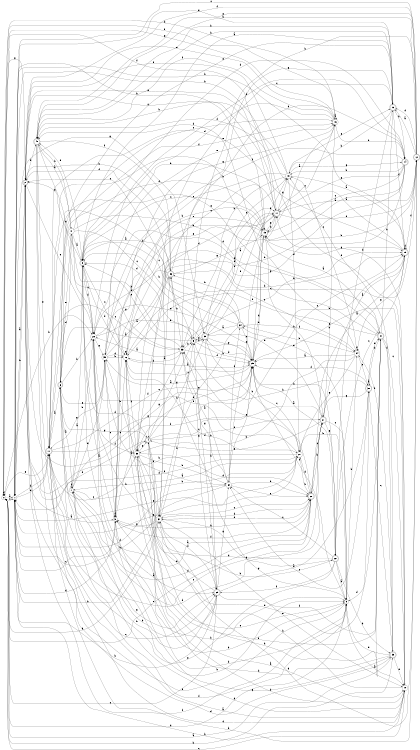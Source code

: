digraph n34_7 {
__start0 [label="" shape="none"];

rankdir=LR;
size="8,5";

s0 [style="filled", color="black", fillcolor="white" shape="circle", label="0"];
s1 [style="filled", color="black", fillcolor="white" shape="circle", label="1"];
s2 [style="rounded,filled", color="black", fillcolor="white" shape="doublecircle", label="2"];
s3 [style="filled", color="black", fillcolor="white" shape="circle", label="3"];
s4 [style="rounded,filled", color="black", fillcolor="white" shape="doublecircle", label="4"];
s5 [style="rounded,filled", color="black", fillcolor="white" shape="doublecircle", label="5"];
s6 [style="rounded,filled", color="black", fillcolor="white" shape="doublecircle", label="6"];
s7 [style="filled", color="black", fillcolor="white" shape="circle", label="7"];
s8 [style="rounded,filled", color="black", fillcolor="white" shape="doublecircle", label="8"];
s9 [style="filled", color="black", fillcolor="white" shape="circle", label="9"];
s10 [style="filled", color="black", fillcolor="white" shape="circle", label="10"];
s11 [style="rounded,filled", color="black", fillcolor="white" shape="doublecircle", label="11"];
s12 [style="rounded,filled", color="black", fillcolor="white" shape="doublecircle", label="12"];
s13 [style="rounded,filled", color="black", fillcolor="white" shape="doublecircle", label="13"];
s14 [style="rounded,filled", color="black", fillcolor="white" shape="doublecircle", label="14"];
s15 [style="rounded,filled", color="black", fillcolor="white" shape="doublecircle", label="15"];
s16 [style="filled", color="black", fillcolor="white" shape="circle", label="16"];
s17 [style="rounded,filled", color="black", fillcolor="white" shape="doublecircle", label="17"];
s18 [style="filled", color="black", fillcolor="white" shape="circle", label="18"];
s19 [style="rounded,filled", color="black", fillcolor="white" shape="doublecircle", label="19"];
s20 [style="rounded,filled", color="black", fillcolor="white" shape="doublecircle", label="20"];
s21 [style="rounded,filled", color="black", fillcolor="white" shape="doublecircle", label="21"];
s22 [style="rounded,filled", color="black", fillcolor="white" shape="doublecircle", label="22"];
s23 [style="rounded,filled", color="black", fillcolor="white" shape="doublecircle", label="23"];
s24 [style="filled", color="black", fillcolor="white" shape="circle", label="24"];
s25 [style="rounded,filled", color="black", fillcolor="white" shape="doublecircle", label="25"];
s26 [style="filled", color="black", fillcolor="white" shape="circle", label="26"];
s27 [style="filled", color="black", fillcolor="white" shape="circle", label="27"];
s28 [style="filled", color="black", fillcolor="white" shape="circle", label="28"];
s29 [style="rounded,filled", color="black", fillcolor="white" shape="doublecircle", label="29"];
s30 [style="rounded,filled", color="black", fillcolor="white" shape="doublecircle", label="30"];
s31 [style="rounded,filled", color="black", fillcolor="white" shape="doublecircle", label="31"];
s32 [style="filled", color="black", fillcolor="white" shape="circle", label="32"];
s33 [style="filled", color="black", fillcolor="white" shape="circle", label="33"];
s34 [style="rounded,filled", color="black", fillcolor="white" shape="doublecircle", label="34"];
s35 [style="rounded,filled", color="black", fillcolor="white" shape="doublecircle", label="35"];
s36 [style="rounded,filled", color="black", fillcolor="white" shape="doublecircle", label="36"];
s37 [style="filled", color="black", fillcolor="white" shape="circle", label="37"];
s38 [style="filled", color="black", fillcolor="white" shape="circle", label="38"];
s39 [style="filled", color="black", fillcolor="white" shape="circle", label="39"];
s40 [style="rounded,filled", color="black", fillcolor="white" shape="doublecircle", label="40"];
s41 [style="filled", color="black", fillcolor="white" shape="circle", label="41"];
s0 -> s1 [label="a"];
s0 -> s23 [label="b"];
s0 -> s1 [label="c"];
s0 -> s0 [label="d"];
s0 -> s11 [label="e"];
s0 -> s16 [label="f"];
s0 -> s37 [label="g"];
s0 -> s28 [label="h"];
s1 -> s2 [label="a"];
s1 -> s10 [label="b"];
s1 -> s3 [label="c"];
s1 -> s11 [label="d"];
s1 -> s13 [label="e"];
s1 -> s11 [label="f"];
s1 -> s35 [label="g"];
s1 -> s15 [label="h"];
s2 -> s3 [label="a"];
s2 -> s40 [label="b"];
s2 -> s17 [label="c"];
s2 -> s27 [label="d"];
s2 -> s28 [label="e"];
s2 -> s9 [label="f"];
s2 -> s0 [label="g"];
s2 -> s1 [label="h"];
s3 -> s4 [label="a"];
s3 -> s9 [label="b"];
s3 -> s26 [label="c"];
s3 -> s1 [label="d"];
s3 -> s17 [label="e"];
s3 -> s3 [label="f"];
s3 -> s16 [label="g"];
s3 -> s20 [label="h"];
s4 -> s5 [label="a"];
s4 -> s22 [label="b"];
s4 -> s25 [label="c"];
s4 -> s1 [label="d"];
s4 -> s21 [label="e"];
s4 -> s37 [label="f"];
s4 -> s6 [label="g"];
s4 -> s35 [label="h"];
s5 -> s6 [label="a"];
s5 -> s25 [label="b"];
s5 -> s2 [label="c"];
s5 -> s8 [label="d"];
s5 -> s17 [label="e"];
s5 -> s17 [label="f"];
s5 -> s35 [label="g"];
s5 -> s37 [label="h"];
s6 -> s7 [label="a"];
s6 -> s29 [label="b"];
s6 -> s16 [label="c"];
s6 -> s41 [label="d"];
s6 -> s39 [label="e"];
s6 -> s9 [label="f"];
s6 -> s29 [label="g"];
s6 -> s28 [label="h"];
s7 -> s8 [label="a"];
s7 -> s27 [label="b"];
s7 -> s21 [label="c"];
s7 -> s20 [label="d"];
s7 -> s39 [label="e"];
s7 -> s7 [label="f"];
s7 -> s25 [label="g"];
s7 -> s28 [label="h"];
s8 -> s3 [label="a"];
s8 -> s9 [label="b"];
s8 -> s26 [label="c"];
s8 -> s4 [label="d"];
s8 -> s40 [label="e"];
s8 -> s28 [label="f"];
s8 -> s2 [label="g"];
s8 -> s15 [label="h"];
s9 -> s10 [label="a"];
s9 -> s3 [label="b"];
s9 -> s25 [label="c"];
s9 -> s0 [label="d"];
s9 -> s34 [label="e"];
s9 -> s2 [label="f"];
s9 -> s36 [label="g"];
s9 -> s24 [label="h"];
s10 -> s11 [label="a"];
s10 -> s38 [label="b"];
s10 -> s0 [label="c"];
s10 -> s7 [label="d"];
s10 -> s25 [label="e"];
s10 -> s40 [label="f"];
s10 -> s17 [label="g"];
s10 -> s37 [label="h"];
s11 -> s6 [label="a"];
s11 -> s12 [label="b"];
s11 -> s38 [label="c"];
s11 -> s10 [label="d"];
s11 -> s31 [label="e"];
s11 -> s25 [label="f"];
s11 -> s25 [label="g"];
s11 -> s19 [label="h"];
s12 -> s13 [label="a"];
s12 -> s5 [label="b"];
s12 -> s1 [label="c"];
s12 -> s13 [label="d"];
s12 -> s40 [label="e"];
s12 -> s2 [label="f"];
s12 -> s37 [label="g"];
s12 -> s40 [label="h"];
s13 -> s8 [label="a"];
s13 -> s14 [label="b"];
s13 -> s37 [label="c"];
s13 -> s22 [label="d"];
s13 -> s6 [label="e"];
s13 -> s19 [label="f"];
s13 -> s33 [label="g"];
s13 -> s18 [label="h"];
s14 -> s15 [label="a"];
s14 -> s18 [label="b"];
s14 -> s15 [label="c"];
s14 -> s8 [label="d"];
s14 -> s17 [label="e"];
s14 -> s39 [label="f"];
s14 -> s38 [label="g"];
s14 -> s26 [label="h"];
s15 -> s16 [label="a"];
s15 -> s12 [label="b"];
s15 -> s8 [label="c"];
s15 -> s38 [label="d"];
s15 -> s32 [label="e"];
s15 -> s6 [label="f"];
s15 -> s17 [label="g"];
s15 -> s25 [label="h"];
s16 -> s16 [label="a"];
s16 -> s14 [label="b"];
s16 -> s17 [label="c"];
s16 -> s8 [label="d"];
s16 -> s2 [label="e"];
s16 -> s40 [label="f"];
s16 -> s0 [label="g"];
s16 -> s0 [label="h"];
s17 -> s12 [label="a"];
s17 -> s3 [label="b"];
s17 -> s4 [label="c"];
s17 -> s12 [label="d"];
s17 -> s2 [label="e"];
s17 -> s0 [label="f"];
s17 -> s18 [label="g"];
s17 -> s15 [label="h"];
s18 -> s19 [label="a"];
s18 -> s33 [label="b"];
s18 -> s39 [label="c"];
s18 -> s27 [label="d"];
s18 -> s13 [label="e"];
s18 -> s2 [label="f"];
s18 -> s14 [label="g"];
s18 -> s40 [label="h"];
s19 -> s20 [label="a"];
s19 -> s1 [label="b"];
s19 -> s22 [label="c"];
s19 -> s19 [label="d"];
s19 -> s11 [label="e"];
s19 -> s12 [label="f"];
s19 -> s24 [label="g"];
s19 -> s1 [label="h"];
s20 -> s7 [label="a"];
s20 -> s21 [label="b"];
s20 -> s21 [label="c"];
s20 -> s37 [label="d"];
s20 -> s0 [label="e"];
s20 -> s3 [label="f"];
s20 -> s33 [label="g"];
s20 -> s27 [label="h"];
s21 -> s19 [label="a"];
s21 -> s16 [label="b"];
s21 -> s9 [label="c"];
s21 -> s11 [label="d"];
s21 -> s4 [label="e"];
s21 -> s2 [label="f"];
s21 -> s22 [label="g"];
s21 -> s15 [label="h"];
s22 -> s9 [label="a"];
s22 -> s23 [label="b"];
s22 -> s32 [label="c"];
s22 -> s26 [label="d"];
s22 -> s11 [label="e"];
s22 -> s29 [label="f"];
s22 -> s37 [label="g"];
s22 -> s25 [label="h"];
s23 -> s0 [label="a"];
s23 -> s24 [label="b"];
s23 -> s30 [label="c"];
s23 -> s9 [label="d"];
s23 -> s10 [label="e"];
s23 -> s18 [label="f"];
s23 -> s3 [label="g"];
s23 -> s26 [label="h"];
s24 -> s25 [label="a"];
s24 -> s34 [label="b"];
s24 -> s18 [label="c"];
s24 -> s40 [label="d"];
s24 -> s30 [label="e"];
s24 -> s24 [label="f"];
s24 -> s27 [label="g"];
s24 -> s38 [label="h"];
s25 -> s22 [label="a"];
s25 -> s19 [label="b"];
s25 -> s26 [label="c"];
s25 -> s35 [label="d"];
s25 -> s38 [label="e"];
s25 -> s18 [label="f"];
s25 -> s39 [label="g"];
s25 -> s15 [label="h"];
s26 -> s25 [label="a"];
s26 -> s27 [label="b"];
s26 -> s12 [label="c"];
s26 -> s8 [label="d"];
s26 -> s15 [label="e"];
s26 -> s38 [label="f"];
s26 -> s26 [label="g"];
s26 -> s19 [label="h"];
s27 -> s7 [label="a"];
s27 -> s2 [label="b"];
s27 -> s25 [label="c"];
s27 -> s20 [label="d"];
s27 -> s1 [label="e"];
s27 -> s28 [label="f"];
s27 -> s1 [label="g"];
s27 -> s9 [label="h"];
s28 -> s29 [label="a"];
s28 -> s9 [label="b"];
s28 -> s8 [label="c"];
s28 -> s14 [label="d"];
s28 -> s25 [label="e"];
s28 -> s38 [label="f"];
s28 -> s39 [label="g"];
s28 -> s25 [label="h"];
s29 -> s30 [label="a"];
s29 -> s7 [label="b"];
s29 -> s0 [label="c"];
s29 -> s5 [label="d"];
s29 -> s38 [label="e"];
s29 -> s31 [label="f"];
s29 -> s32 [label="g"];
s29 -> s1 [label="h"];
s30 -> s30 [label="a"];
s30 -> s31 [label="b"];
s30 -> s32 [label="c"];
s30 -> s9 [label="d"];
s30 -> s31 [label="e"];
s30 -> s25 [label="f"];
s30 -> s21 [label="g"];
s30 -> s5 [label="h"];
s31 -> s15 [label="a"];
s31 -> s13 [label="b"];
s31 -> s10 [label="c"];
s31 -> s4 [label="d"];
s31 -> s26 [label="e"];
s31 -> s23 [label="f"];
s31 -> s28 [label="g"];
s31 -> s4 [label="h"];
s32 -> s33 [label="a"];
s32 -> s20 [label="b"];
s32 -> s19 [label="c"];
s32 -> s34 [label="d"];
s32 -> s20 [label="e"];
s32 -> s1 [label="f"];
s32 -> s33 [label="g"];
s32 -> s1 [label="h"];
s33 -> s28 [label="a"];
s33 -> s19 [label="b"];
s33 -> s11 [label="c"];
s33 -> s26 [label="d"];
s33 -> s8 [label="e"];
s33 -> s25 [label="f"];
s33 -> s29 [label="g"];
s33 -> s5 [label="h"];
s34 -> s35 [label="a"];
s34 -> s36 [label="b"];
s34 -> s8 [label="c"];
s34 -> s11 [label="d"];
s34 -> s25 [label="e"];
s34 -> s24 [label="f"];
s34 -> s37 [label="g"];
s34 -> s8 [label="h"];
s35 -> s17 [label="a"];
s35 -> s27 [label="b"];
s35 -> s18 [label="c"];
s35 -> s21 [label="d"];
s35 -> s5 [label="e"];
s35 -> s17 [label="f"];
s35 -> s25 [label="g"];
s35 -> s29 [label="h"];
s36 -> s8 [label="a"];
s36 -> s2 [label="b"];
s36 -> s24 [label="c"];
s36 -> s14 [label="d"];
s36 -> s28 [label="e"];
s36 -> s2 [label="f"];
s36 -> s15 [label="g"];
s36 -> s33 [label="h"];
s37 -> s36 [label="a"];
s37 -> s1 [label="b"];
s37 -> s20 [label="c"];
s37 -> s20 [label="d"];
s37 -> s10 [label="e"];
s37 -> s29 [label="f"];
s37 -> s3 [label="g"];
s37 -> s28 [label="h"];
s38 -> s10 [label="a"];
s38 -> s32 [label="b"];
s38 -> s33 [label="c"];
s38 -> s20 [label="d"];
s38 -> s9 [label="e"];
s38 -> s31 [label="f"];
s38 -> s4 [label="g"];
s38 -> s39 [label="h"];
s39 -> s36 [label="a"];
s39 -> s26 [label="b"];
s39 -> s3 [label="c"];
s39 -> s26 [label="d"];
s39 -> s16 [label="e"];
s39 -> s32 [label="f"];
s39 -> s11 [label="g"];
s39 -> s15 [label="h"];
s40 -> s41 [label="a"];
s40 -> s13 [label="b"];
s40 -> s29 [label="c"];
s40 -> s23 [label="d"];
s40 -> s11 [label="e"];
s40 -> s36 [label="f"];
s40 -> s28 [label="g"];
s40 -> s13 [label="h"];
s41 -> s8 [label="a"];
s41 -> s40 [label="b"];
s41 -> s35 [label="c"];
s41 -> s31 [label="d"];
s41 -> s6 [label="e"];
s41 -> s16 [label="f"];
s41 -> s33 [label="g"];
s41 -> s5 [label="h"];

}